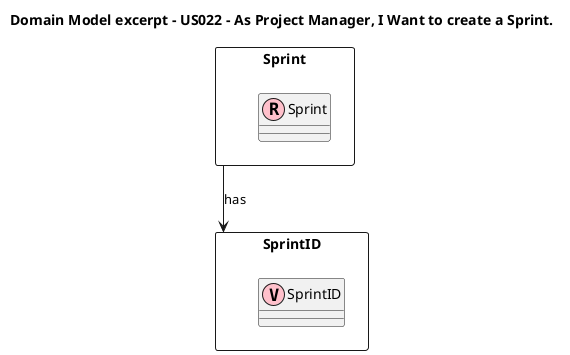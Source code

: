 @startuml
'https://plantuml.com/class-diagram

skinparam classAttributeIconSize 0
'hide circle

title Domain Model excerpt - US022 - As Project Manager, I Want to create a Sprint.


package Sprint <<Rectangle>>{
class Sprint <<(R,Pink)>>{
}
}

package SprintID <<Rectangle>>{
class SprintID <<(V,Pink)>>{
}
}

Sprint -down-> SprintID: has


@enduml